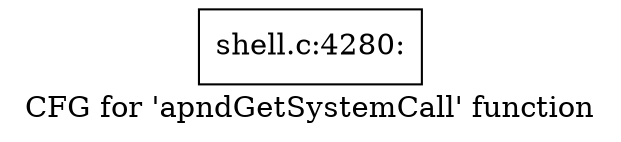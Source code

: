 digraph "CFG for 'apndGetSystemCall' function" {
	label="CFG for 'apndGetSystemCall' function";

	Node0x560276935be0 [shape=record,label="{shell.c:4280:}"];
}
